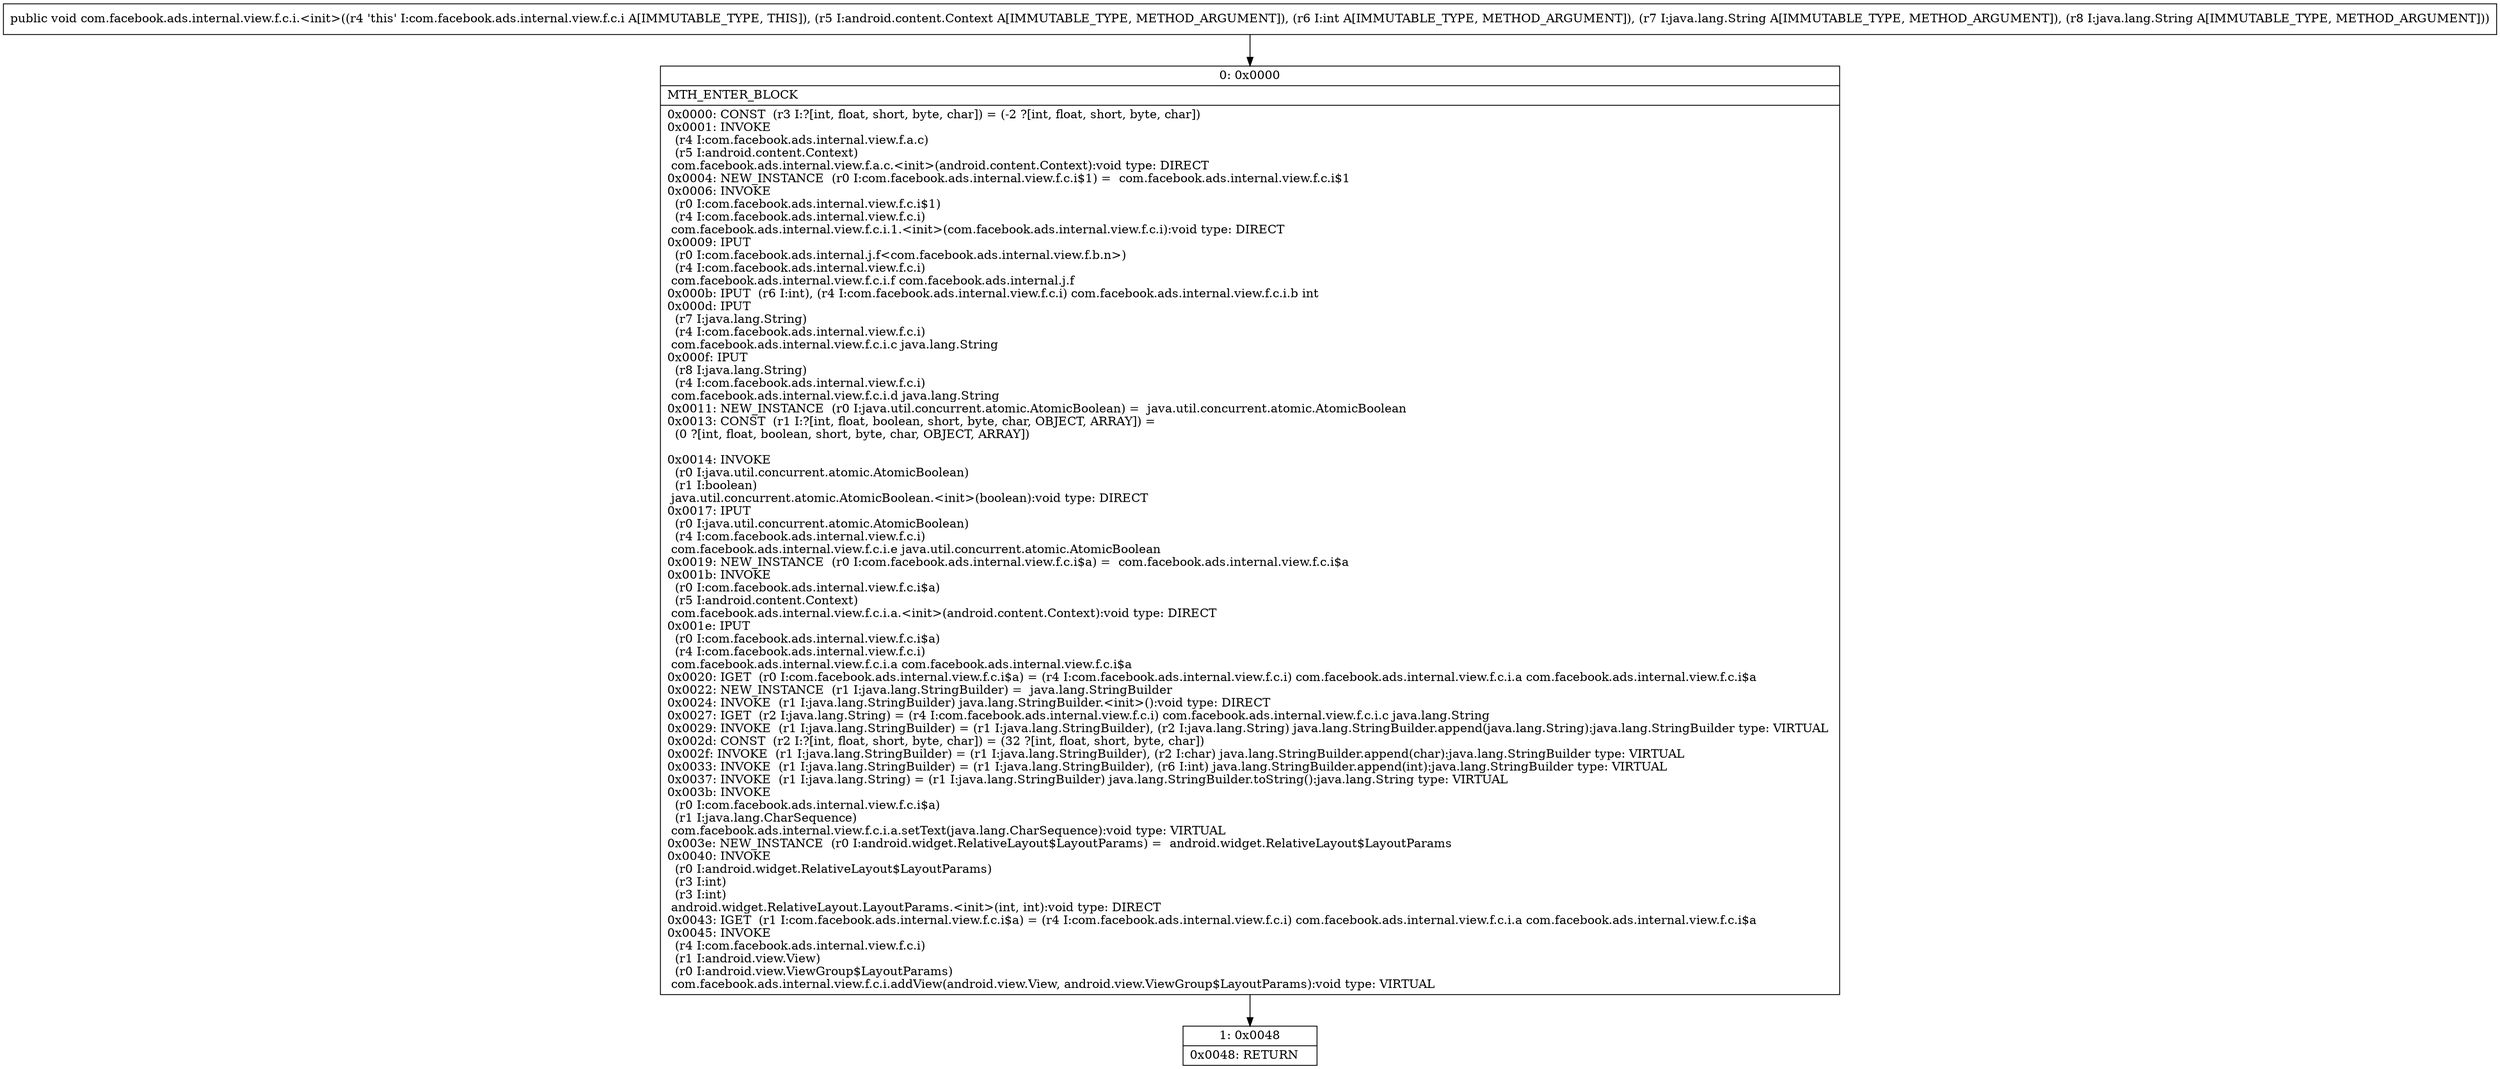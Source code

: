 digraph "CFG forcom.facebook.ads.internal.view.f.c.i.\<init\>(Landroid\/content\/Context;ILjava\/lang\/String;Ljava\/lang\/String;)V" {
Node_0 [shape=record,label="{0\:\ 0x0000|MTH_ENTER_BLOCK\l|0x0000: CONST  (r3 I:?[int, float, short, byte, char]) = (\-2 ?[int, float, short, byte, char]) \l0x0001: INVOKE  \l  (r4 I:com.facebook.ads.internal.view.f.a.c)\l  (r5 I:android.content.Context)\l com.facebook.ads.internal.view.f.a.c.\<init\>(android.content.Context):void type: DIRECT \l0x0004: NEW_INSTANCE  (r0 I:com.facebook.ads.internal.view.f.c.i$1) =  com.facebook.ads.internal.view.f.c.i$1 \l0x0006: INVOKE  \l  (r0 I:com.facebook.ads.internal.view.f.c.i$1)\l  (r4 I:com.facebook.ads.internal.view.f.c.i)\l com.facebook.ads.internal.view.f.c.i.1.\<init\>(com.facebook.ads.internal.view.f.c.i):void type: DIRECT \l0x0009: IPUT  \l  (r0 I:com.facebook.ads.internal.j.f\<com.facebook.ads.internal.view.f.b.n\>)\l  (r4 I:com.facebook.ads.internal.view.f.c.i)\l com.facebook.ads.internal.view.f.c.i.f com.facebook.ads.internal.j.f \l0x000b: IPUT  (r6 I:int), (r4 I:com.facebook.ads.internal.view.f.c.i) com.facebook.ads.internal.view.f.c.i.b int \l0x000d: IPUT  \l  (r7 I:java.lang.String)\l  (r4 I:com.facebook.ads.internal.view.f.c.i)\l com.facebook.ads.internal.view.f.c.i.c java.lang.String \l0x000f: IPUT  \l  (r8 I:java.lang.String)\l  (r4 I:com.facebook.ads.internal.view.f.c.i)\l com.facebook.ads.internal.view.f.c.i.d java.lang.String \l0x0011: NEW_INSTANCE  (r0 I:java.util.concurrent.atomic.AtomicBoolean) =  java.util.concurrent.atomic.AtomicBoolean \l0x0013: CONST  (r1 I:?[int, float, boolean, short, byte, char, OBJECT, ARRAY]) = \l  (0 ?[int, float, boolean, short, byte, char, OBJECT, ARRAY])\l \l0x0014: INVOKE  \l  (r0 I:java.util.concurrent.atomic.AtomicBoolean)\l  (r1 I:boolean)\l java.util.concurrent.atomic.AtomicBoolean.\<init\>(boolean):void type: DIRECT \l0x0017: IPUT  \l  (r0 I:java.util.concurrent.atomic.AtomicBoolean)\l  (r4 I:com.facebook.ads.internal.view.f.c.i)\l com.facebook.ads.internal.view.f.c.i.e java.util.concurrent.atomic.AtomicBoolean \l0x0019: NEW_INSTANCE  (r0 I:com.facebook.ads.internal.view.f.c.i$a) =  com.facebook.ads.internal.view.f.c.i$a \l0x001b: INVOKE  \l  (r0 I:com.facebook.ads.internal.view.f.c.i$a)\l  (r5 I:android.content.Context)\l com.facebook.ads.internal.view.f.c.i.a.\<init\>(android.content.Context):void type: DIRECT \l0x001e: IPUT  \l  (r0 I:com.facebook.ads.internal.view.f.c.i$a)\l  (r4 I:com.facebook.ads.internal.view.f.c.i)\l com.facebook.ads.internal.view.f.c.i.a com.facebook.ads.internal.view.f.c.i$a \l0x0020: IGET  (r0 I:com.facebook.ads.internal.view.f.c.i$a) = (r4 I:com.facebook.ads.internal.view.f.c.i) com.facebook.ads.internal.view.f.c.i.a com.facebook.ads.internal.view.f.c.i$a \l0x0022: NEW_INSTANCE  (r1 I:java.lang.StringBuilder) =  java.lang.StringBuilder \l0x0024: INVOKE  (r1 I:java.lang.StringBuilder) java.lang.StringBuilder.\<init\>():void type: DIRECT \l0x0027: IGET  (r2 I:java.lang.String) = (r4 I:com.facebook.ads.internal.view.f.c.i) com.facebook.ads.internal.view.f.c.i.c java.lang.String \l0x0029: INVOKE  (r1 I:java.lang.StringBuilder) = (r1 I:java.lang.StringBuilder), (r2 I:java.lang.String) java.lang.StringBuilder.append(java.lang.String):java.lang.StringBuilder type: VIRTUAL \l0x002d: CONST  (r2 I:?[int, float, short, byte, char]) = (32 ?[int, float, short, byte, char]) \l0x002f: INVOKE  (r1 I:java.lang.StringBuilder) = (r1 I:java.lang.StringBuilder), (r2 I:char) java.lang.StringBuilder.append(char):java.lang.StringBuilder type: VIRTUAL \l0x0033: INVOKE  (r1 I:java.lang.StringBuilder) = (r1 I:java.lang.StringBuilder), (r6 I:int) java.lang.StringBuilder.append(int):java.lang.StringBuilder type: VIRTUAL \l0x0037: INVOKE  (r1 I:java.lang.String) = (r1 I:java.lang.StringBuilder) java.lang.StringBuilder.toString():java.lang.String type: VIRTUAL \l0x003b: INVOKE  \l  (r0 I:com.facebook.ads.internal.view.f.c.i$a)\l  (r1 I:java.lang.CharSequence)\l com.facebook.ads.internal.view.f.c.i.a.setText(java.lang.CharSequence):void type: VIRTUAL \l0x003e: NEW_INSTANCE  (r0 I:android.widget.RelativeLayout$LayoutParams) =  android.widget.RelativeLayout$LayoutParams \l0x0040: INVOKE  \l  (r0 I:android.widget.RelativeLayout$LayoutParams)\l  (r3 I:int)\l  (r3 I:int)\l android.widget.RelativeLayout.LayoutParams.\<init\>(int, int):void type: DIRECT \l0x0043: IGET  (r1 I:com.facebook.ads.internal.view.f.c.i$a) = (r4 I:com.facebook.ads.internal.view.f.c.i) com.facebook.ads.internal.view.f.c.i.a com.facebook.ads.internal.view.f.c.i$a \l0x0045: INVOKE  \l  (r4 I:com.facebook.ads.internal.view.f.c.i)\l  (r1 I:android.view.View)\l  (r0 I:android.view.ViewGroup$LayoutParams)\l com.facebook.ads.internal.view.f.c.i.addView(android.view.View, android.view.ViewGroup$LayoutParams):void type: VIRTUAL \l}"];
Node_1 [shape=record,label="{1\:\ 0x0048|0x0048: RETURN   \l}"];
MethodNode[shape=record,label="{public void com.facebook.ads.internal.view.f.c.i.\<init\>((r4 'this' I:com.facebook.ads.internal.view.f.c.i A[IMMUTABLE_TYPE, THIS]), (r5 I:android.content.Context A[IMMUTABLE_TYPE, METHOD_ARGUMENT]), (r6 I:int A[IMMUTABLE_TYPE, METHOD_ARGUMENT]), (r7 I:java.lang.String A[IMMUTABLE_TYPE, METHOD_ARGUMENT]), (r8 I:java.lang.String A[IMMUTABLE_TYPE, METHOD_ARGUMENT])) }"];
MethodNode -> Node_0;
Node_0 -> Node_1;
}

